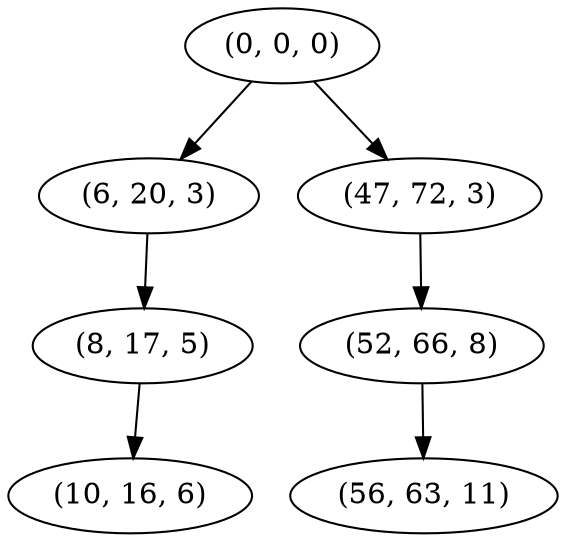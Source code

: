 digraph tree {
    "(0, 0, 0)";
    "(6, 20, 3)";
    "(8, 17, 5)";
    "(10, 16, 6)";
    "(47, 72, 3)";
    "(52, 66, 8)";
    "(56, 63, 11)";
    "(0, 0, 0)" -> "(6, 20, 3)";
    "(0, 0, 0)" -> "(47, 72, 3)";
    "(6, 20, 3)" -> "(8, 17, 5)";
    "(8, 17, 5)" -> "(10, 16, 6)";
    "(47, 72, 3)" -> "(52, 66, 8)";
    "(52, 66, 8)" -> "(56, 63, 11)";
}
